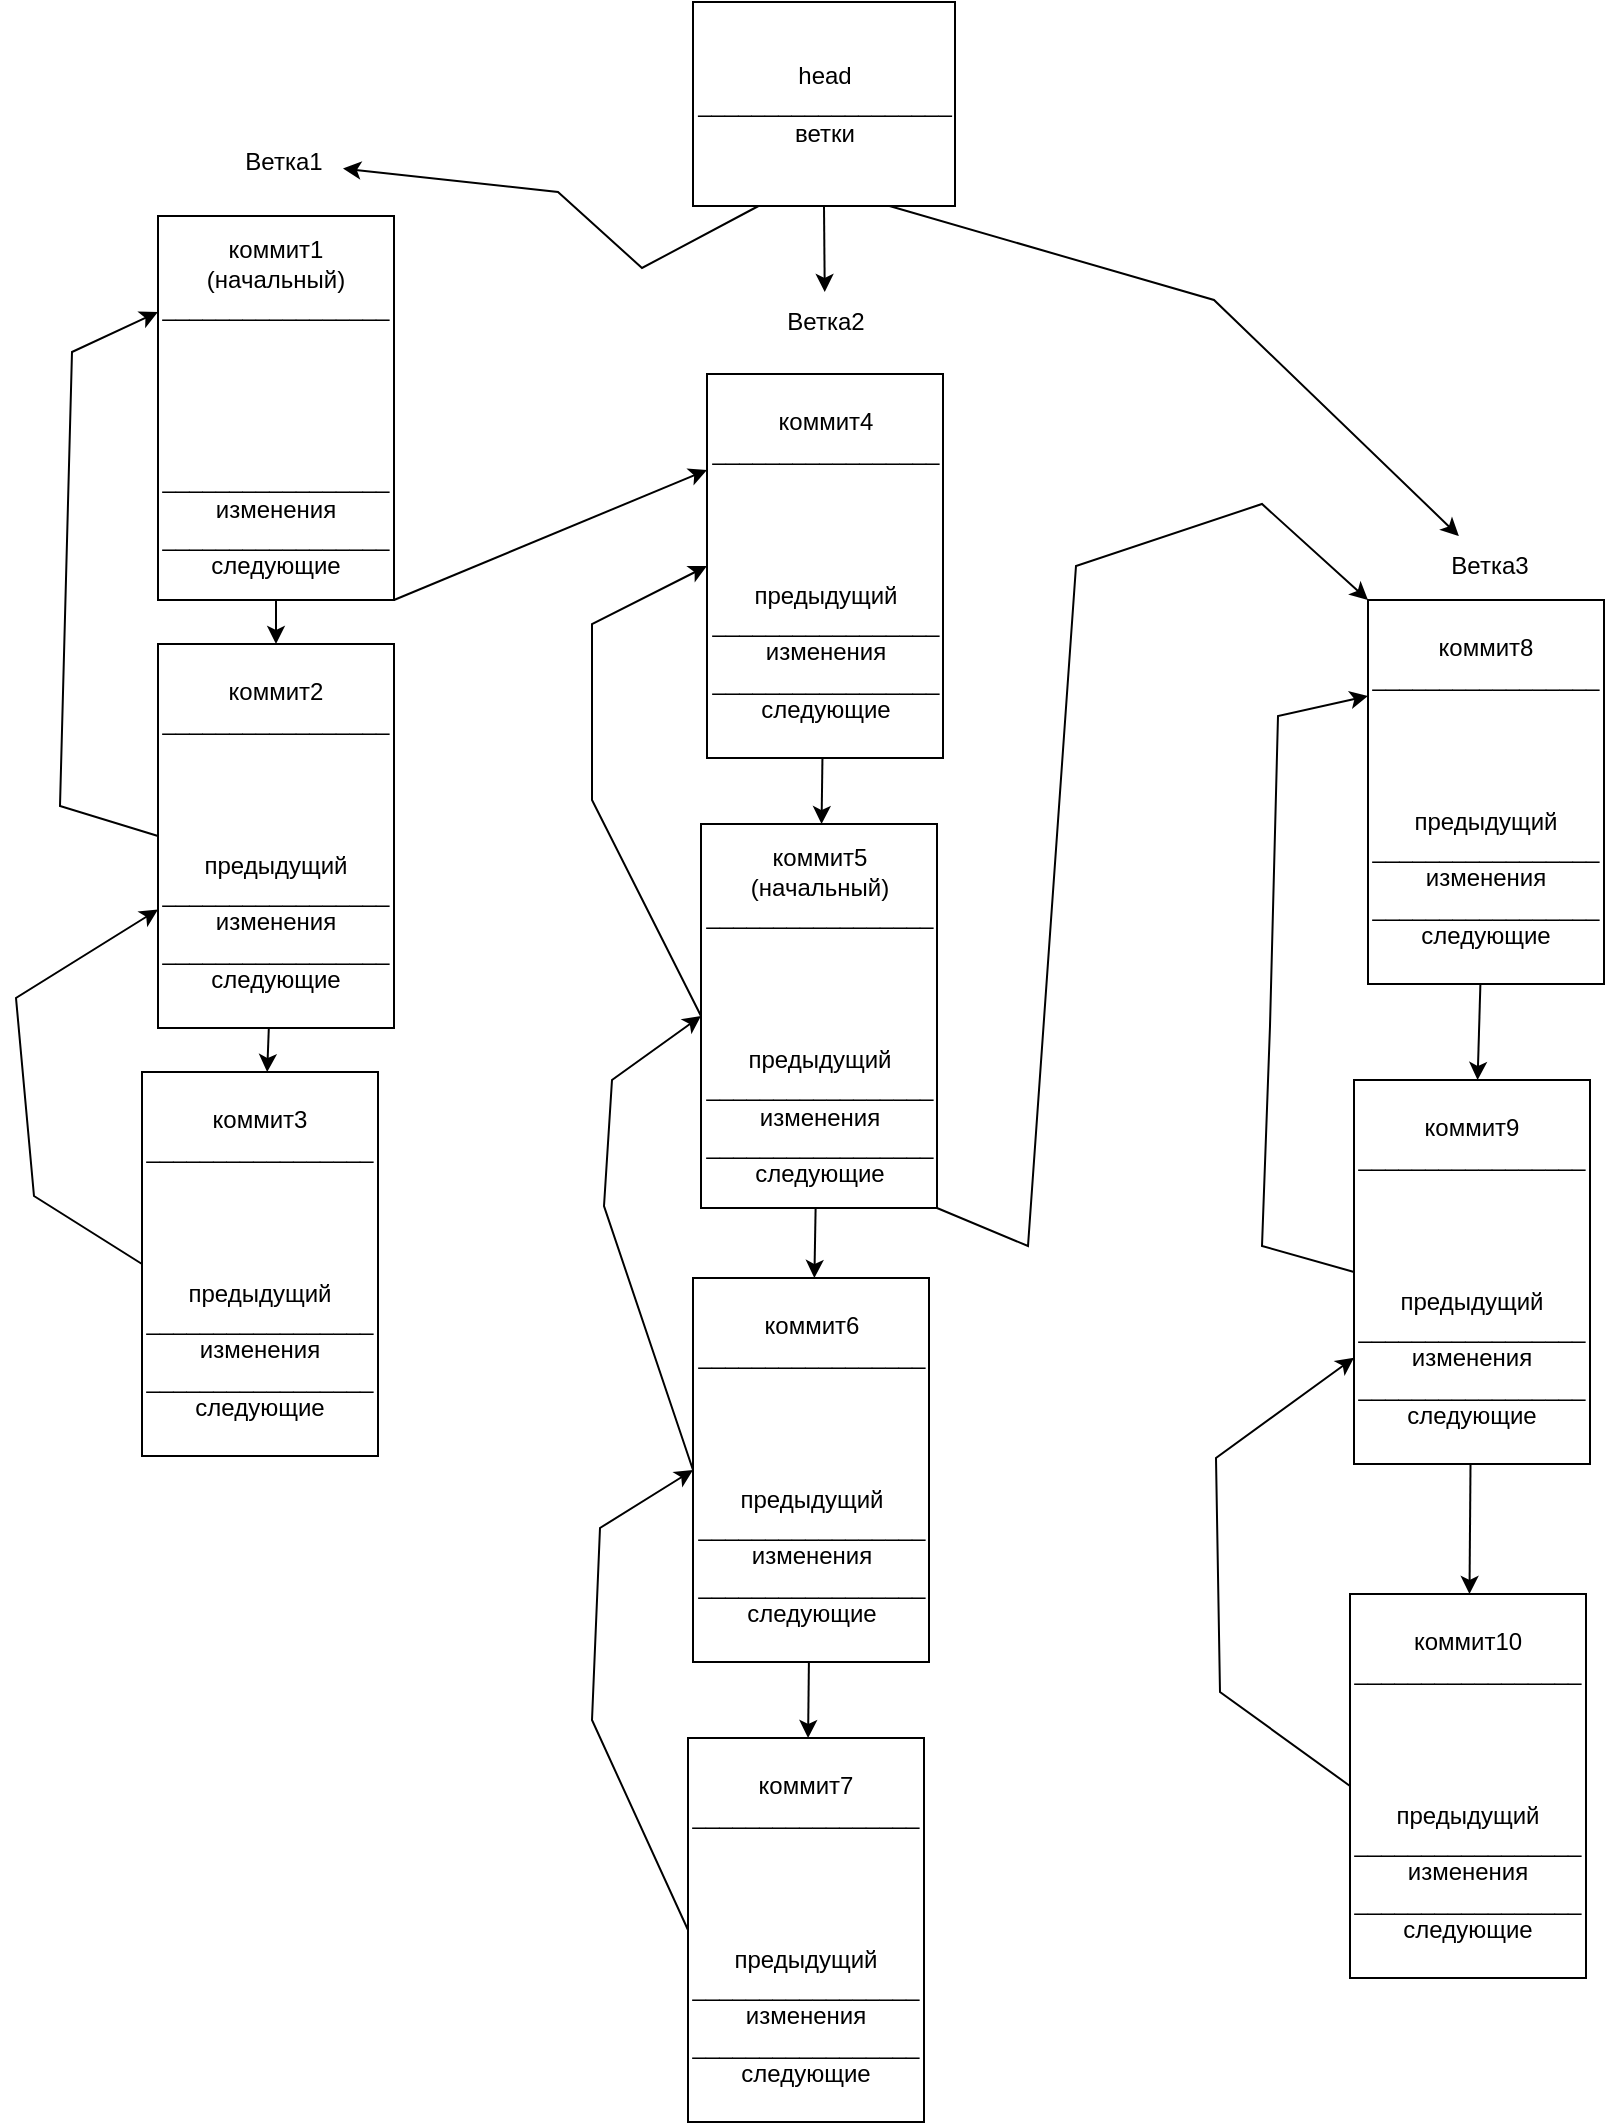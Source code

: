 <mxfile version="20.2.3" type="device"><diagram id="uW3rhP9CU801XPQMWYex" name="Page-1"><mxGraphModel dx="2022" dy="1155" grid="0" gridSize="10" guides="1" tooltips="1" connect="1" arrows="1" fold="1" page="0" pageScale="1" pageWidth="850" pageHeight="1100" math="0" shadow="0"><root><mxCell id="0"/><mxCell id="1" parent="0"/><mxCell id="wUWS8jT7Tf8HRD7YBIdU-1" value="head&lt;br&gt;___________________&lt;br&gt;ветки" style="rounded=0;whiteSpace=wrap;html=1;" vertex="1" parent="1"><mxGeometry x="483.5" y="277" width="131" height="102" as="geometry"/></mxCell><mxCell id="wUWS8jT7Tf8HRD7YBIdU-4" value="" style="endArrow=classic;html=1;rounded=0;" edge="1" parent="1" source="wUWS8jT7Tf8HRD7YBIdU-32" target="wUWS8jT7Tf8HRD7YBIdU-30"><mxGeometry width="50" height="50" relative="1" as="geometry"><mxPoint x="280.399" y="547" as="sourcePoint"/><mxPoint x="280.131" y="683" as="targetPoint"/></mxGeometry></mxCell><mxCell id="wUWS8jT7Tf8HRD7YBIdU-8" value="" style="endArrow=classic;html=1;rounded=0;" edge="1" parent="1" source="wUWS8jT7Tf8HRD7YBIdU-30" target="wUWS8jT7Tf8HRD7YBIdU-33"><mxGeometry width="50" height="50" relative="1" as="geometry"><mxPoint x="280" y="730" as="sourcePoint"/><mxPoint x="278.135" y="933" as="targetPoint"/></mxGeometry></mxCell><mxCell id="wUWS8jT7Tf8HRD7YBIdU-11" value="" style="endArrow=classic;html=1;rounded=0;exitX=1;exitY=1;exitDx=0;exitDy=0;entryX=0;entryY=0.25;entryDx=0;entryDy=0;" edge="1" parent="1" source="wUWS8jT7Tf8HRD7YBIdU-32" target="wUWS8jT7Tf8HRD7YBIdU-44"><mxGeometry width="50" height="50" relative="1" as="geometry"><mxPoint x="314.361" y="547" as="sourcePoint"/><mxPoint x="410" y="615.937" as="targetPoint"/></mxGeometry></mxCell><mxCell id="wUWS8jT7Tf8HRD7YBIdU-18" value="Ветка1" style="text;html=1;strokeColor=none;fillColor=none;align=center;verticalAlign=middle;whiteSpace=wrap;rounded=0;" vertex="1" parent="1"><mxGeometry x="248.5" y="342" width="60" height="30" as="geometry"/></mxCell><mxCell id="wUWS8jT7Tf8HRD7YBIdU-19" value="Ветка2" style="text;html=1;strokeColor=none;fillColor=none;align=center;verticalAlign=middle;whiteSpace=wrap;rounded=0;" vertex="1" parent="1"><mxGeometry x="519.5" y="422" width="60" height="30" as="geometry"/></mxCell><mxCell id="wUWS8jT7Tf8HRD7YBIdU-26" value="Ветка3" style="text;html=1;strokeColor=none;fillColor=none;align=center;verticalAlign=middle;whiteSpace=wrap;rounded=0;" vertex="1" parent="1"><mxGeometry x="852" y="544" width="60" height="30" as="geometry"/></mxCell><mxCell id="wUWS8jT7Tf8HRD7YBIdU-27" value="" style="endArrow=classic;html=1;rounded=0;exitX=0.25;exitY=1;exitDx=0;exitDy=0;" edge="1" parent="1" source="wUWS8jT7Tf8HRD7YBIdU-1" target="wUWS8jT7Tf8HRD7YBIdU-18"><mxGeometry width="50" height="50" relative="1" as="geometry"><mxPoint x="444" y="460" as="sourcePoint"/><mxPoint x="494" y="410" as="targetPoint"/><Array as="points"><mxPoint x="458" y="410"/><mxPoint x="416" y="372"/></Array></mxGeometry></mxCell><mxCell id="wUWS8jT7Tf8HRD7YBIdU-28" value="" style="endArrow=classic;html=1;rounded=0;exitX=0.5;exitY=1;exitDx=0;exitDy=0;" edge="1" parent="1" source="wUWS8jT7Tf8HRD7YBIdU-1" target="wUWS8jT7Tf8HRD7YBIdU-19"><mxGeometry width="50" height="50" relative="1" as="geometry"><mxPoint x="573" y="599" as="sourcePoint"/><mxPoint x="623" y="549" as="targetPoint"/></mxGeometry></mxCell><mxCell id="wUWS8jT7Tf8HRD7YBIdU-29" value="" style="endArrow=classic;html=1;rounded=0;exitX=0.75;exitY=1;exitDx=0;exitDy=0;" edge="1" parent="1" source="wUWS8jT7Tf8HRD7YBIdU-1" target="wUWS8jT7Tf8HRD7YBIdU-26"><mxGeometry width="50" height="50" relative="1" as="geometry"><mxPoint x="705" y="581" as="sourcePoint"/><mxPoint x="755" y="531" as="targetPoint"/><Array as="points"><mxPoint x="744" y="426"/></Array></mxGeometry></mxCell><mxCell id="wUWS8jT7Tf8HRD7YBIdU-30" value="коммит2&lt;br&gt;_________________&lt;br&gt;&lt;br&gt;&lt;br&gt;&lt;br&gt;&lt;br&gt;предыдущий&lt;br&gt;_________________&lt;br&gt;изменения&lt;br&gt;_________________&lt;br&gt;следующие" style="rounded=0;whiteSpace=wrap;html=1;" vertex="1" parent="1"><mxGeometry x="216" y="598" width="118" height="192" as="geometry"/></mxCell><mxCell id="wUWS8jT7Tf8HRD7YBIdU-31" value="" style="endArrow=classic;html=1;rounded=0;exitX=0;exitY=0.5;exitDx=0;exitDy=0;entryX=0;entryY=0.25;entryDx=0;entryDy=0;" edge="1" parent="1" source="wUWS8jT7Tf8HRD7YBIdU-30" target="wUWS8jT7Tf8HRD7YBIdU-32"><mxGeometry width="50" height="50" relative="1" as="geometry"><mxPoint x="83" y="802" as="sourcePoint"/><mxPoint x="236.5" y="547" as="targetPoint"/><Array as="points"><mxPoint x="167" y="679"/><mxPoint x="173" y="452"/></Array></mxGeometry></mxCell><mxCell id="wUWS8jT7Tf8HRD7YBIdU-32" value="коммит1 (начальный)&lt;br&gt;_________________&lt;br&gt;&lt;br&gt;&lt;br&gt;&lt;br&gt;&lt;br&gt;&lt;br&gt;_________________&lt;br&gt;изменения&lt;br&gt;_________________&lt;br&gt;следующие" style="rounded=0;whiteSpace=wrap;html=1;" vertex="1" parent="1"><mxGeometry x="216" y="384" width="118" height="192" as="geometry"/></mxCell><mxCell id="wUWS8jT7Tf8HRD7YBIdU-33" value="коммит3&lt;br&gt;_________________&lt;br&gt;&lt;br&gt;&lt;br&gt;&lt;br&gt;&lt;br&gt;предыдущий&lt;br&gt;_________________&lt;br&gt;изменения&lt;br&gt;_________________&lt;br&gt;следующие" style="rounded=0;whiteSpace=wrap;html=1;" vertex="1" parent="1"><mxGeometry x="208" y="812" width="118" height="192" as="geometry"/></mxCell><mxCell id="wUWS8jT7Tf8HRD7YBIdU-34" value="" style="endArrow=classic;html=1;rounded=0;exitX=0;exitY=0.5;exitDx=0;exitDy=0;" edge="1" parent="1" source="wUWS8jT7Tf8HRD7YBIdU-33" target="wUWS8jT7Tf8HRD7YBIdU-30"><mxGeometry width="50" height="50" relative="1" as="geometry"><mxPoint x="74" y="1037.5" as="sourcePoint"/><mxPoint x="74" y="749.5" as="targetPoint"/><Array as="points"><mxPoint x="154" y="874"/><mxPoint x="145" y="775"/></Array></mxGeometry></mxCell><mxCell id="wUWS8jT7Tf8HRD7YBIdU-37" value="" style="endArrow=classic;html=1;rounded=0;" edge="1" parent="1" source="wUWS8jT7Tf8HRD7YBIdU-41" target="wUWS8jT7Tf8HRD7YBIdU-39"><mxGeometry width="50" height="50" relative="1" as="geometry"><mxPoint x="551.899" y="979" as="sourcePoint"/><mxPoint x="551.631" y="1115" as="targetPoint"/></mxGeometry></mxCell><mxCell id="wUWS8jT7Tf8HRD7YBIdU-38" value="" style="endArrow=classic;html=1;rounded=0;" edge="1" parent="1" source="wUWS8jT7Tf8HRD7YBIdU-39" target="wUWS8jT7Tf8HRD7YBIdU-42"><mxGeometry width="50" height="50" relative="1" as="geometry"><mxPoint x="551.5" y="1162" as="sourcePoint"/><mxPoint x="549.635" y="1365" as="targetPoint"/></mxGeometry></mxCell><mxCell id="wUWS8jT7Tf8HRD7YBIdU-39" value="коммит6&lt;br&gt;_________________&lt;br&gt;&lt;br&gt;&lt;br&gt;&lt;br&gt;&lt;br&gt;предыдущий&lt;br&gt;_________________&lt;br&gt;изменения&lt;br&gt;_________________&lt;br&gt;следующие" style="rounded=0;whiteSpace=wrap;html=1;" vertex="1" parent="1"><mxGeometry x="483.5" y="915" width="118" height="192" as="geometry"/></mxCell><mxCell id="wUWS8jT7Tf8HRD7YBIdU-40" value="" style="endArrow=classic;html=1;rounded=0;exitX=0;exitY=0.5;exitDx=0;exitDy=0;entryX=0;entryY=0.5;entryDx=0;entryDy=0;" edge="1" parent="1" source="wUWS8jT7Tf8HRD7YBIdU-39" target="wUWS8jT7Tf8HRD7YBIdU-41"><mxGeometry width="50" height="50" relative="1" as="geometry"><mxPoint x="354.5" y="1234" as="sourcePoint"/><mxPoint x="508.0" y="979" as="targetPoint"/><Array as="points"><mxPoint x="439" y="879"/><mxPoint x="443" y="816"/></Array></mxGeometry></mxCell><mxCell id="wUWS8jT7Tf8HRD7YBIdU-41" value="коммит5 (начальный)&lt;br&gt;_________________&lt;br&gt;&lt;br&gt;&lt;br&gt;&lt;br&gt;&lt;br&gt;предыдущий&lt;br&gt;_________________&lt;br&gt;изменения&lt;br&gt;_________________&lt;br&gt;следующие" style="rounded=0;whiteSpace=wrap;html=1;" vertex="1" parent="1"><mxGeometry x="487.5" y="688" width="118" height="192" as="geometry"/></mxCell><mxCell id="wUWS8jT7Tf8HRD7YBIdU-42" value="коммит7&lt;br&gt;_________________&lt;br&gt;&lt;br&gt;&lt;br&gt;&lt;br&gt;&lt;br&gt;предыдущий&lt;br&gt;_________________&lt;br&gt;изменения&lt;br&gt;_________________&lt;br&gt;следующие" style="rounded=0;whiteSpace=wrap;html=1;" vertex="1" parent="1"><mxGeometry x="481" y="1145" width="118" height="192" as="geometry"/></mxCell><mxCell id="wUWS8jT7Tf8HRD7YBIdU-43" value="" style="endArrow=classic;html=1;rounded=0;" edge="1" parent="1" source="wUWS8jT7Tf8HRD7YBIdU-44" target="wUWS8jT7Tf8HRD7YBIdU-41"><mxGeometry width="50" height="50" relative="1" as="geometry"><mxPoint x="549.899" y="711" as="sourcePoint"/><mxPoint x="544.5" y="799" as="targetPoint"/></mxGeometry></mxCell><mxCell id="wUWS8jT7Tf8HRD7YBIdU-44" value="коммит4&lt;br&gt;_________________&lt;br&gt;&lt;br&gt;&lt;br&gt;&lt;br&gt;&lt;br&gt;предыдущий&lt;br&gt;_________________&lt;br&gt;изменения&lt;br&gt;_________________&lt;br&gt;следующие" style="rounded=0;whiteSpace=wrap;html=1;" vertex="1" parent="1"><mxGeometry x="490.5" y="463" width="118" height="192" as="geometry"/></mxCell><mxCell id="wUWS8jT7Tf8HRD7YBIdU-46" value="" style="endArrow=classic;html=1;rounded=0;exitX=0;exitY=0.5;exitDx=0;exitDy=0;entryX=0;entryY=0.5;entryDx=0;entryDy=0;" edge="1" parent="1" source="wUWS8jT7Tf8HRD7YBIdU-41" target="wUWS8jT7Tf8HRD7YBIdU-44"><mxGeometry width="50" height="50" relative="1" as="geometry"><mxPoint x="475.5" y="849.0" as="sourcePoint"/><mxPoint x="475.5" y="561.0" as="targetPoint"/><Array as="points"><mxPoint x="433" y="676"/><mxPoint x="433" y="588"/></Array></mxGeometry></mxCell><mxCell id="wUWS8jT7Tf8HRD7YBIdU-47" value="" style="endArrow=classic;html=1;rounded=0;exitX=0;exitY=0.5;exitDx=0;exitDy=0;entryX=0;entryY=0.5;entryDx=0;entryDy=0;" edge="1" parent="1" source="wUWS8jT7Tf8HRD7YBIdU-42" target="wUWS8jT7Tf8HRD7YBIdU-39"><mxGeometry width="50" height="50" relative="1" as="geometry"><mxPoint x="472.5" y="1423.0" as="sourcePoint"/><mxPoint x="472.5" y="1183" as="targetPoint"/><Array as="points"><mxPoint x="433" y="1136"/><mxPoint x="437" y="1040"/></Array></mxGeometry></mxCell><mxCell id="wUWS8jT7Tf8HRD7YBIdU-48" value="" style="endArrow=classic;html=1;rounded=0;" edge="1" parent="1" source="wUWS8jT7Tf8HRD7YBIdU-53" target="wUWS8jT7Tf8HRD7YBIdU-51"><mxGeometry width="50" height="50" relative="1" as="geometry"><mxPoint x="894.399" y="955" as="sourcePoint"/><mxPoint x="894.131" y="1091" as="targetPoint"/></mxGeometry></mxCell><mxCell id="wUWS8jT7Tf8HRD7YBIdU-49" value="" style="endArrow=classic;html=1;rounded=0;" edge="1" parent="1" source="wUWS8jT7Tf8HRD7YBIdU-51" target="wUWS8jT7Tf8HRD7YBIdU-54"><mxGeometry width="50" height="50" relative="1" as="geometry"><mxPoint x="894" y="1138" as="sourcePoint"/><mxPoint x="892.135" y="1341" as="targetPoint"/></mxGeometry></mxCell><mxCell id="wUWS8jT7Tf8HRD7YBIdU-51" value="коммит9&lt;br&gt;_________________&lt;br&gt;&lt;br&gt;&lt;br&gt;&lt;br&gt;&lt;br&gt;предыдущий&lt;br&gt;_________________&lt;br&gt;изменения&lt;br&gt;_________________&lt;br&gt;следующие" style="rounded=0;whiteSpace=wrap;html=1;" vertex="1" parent="1"><mxGeometry x="814" y="816" width="118" height="192" as="geometry"/></mxCell><mxCell id="wUWS8jT7Tf8HRD7YBIdU-52" value="" style="endArrow=classic;html=1;rounded=0;exitX=0;exitY=0.5;exitDx=0;exitDy=0;entryX=0;entryY=0.25;entryDx=0;entryDy=0;" edge="1" parent="1" source="wUWS8jT7Tf8HRD7YBIdU-51" target="wUWS8jT7Tf8HRD7YBIdU-53"><mxGeometry width="50" height="50" relative="1" as="geometry"><mxPoint x="697" y="1210" as="sourcePoint"/><mxPoint x="850.5" y="955" as="targetPoint"/><Array as="points"><mxPoint x="768" y="899"/><mxPoint x="772" y="789"/><mxPoint x="776" y="634"/></Array></mxGeometry></mxCell><mxCell id="wUWS8jT7Tf8HRD7YBIdU-53" value="коммит8&lt;br&gt;_________________&lt;br&gt;&lt;br&gt;&lt;br&gt;&lt;br&gt;&lt;br&gt;предыдущий&lt;br&gt;_________________&lt;br&gt;изменения&lt;br&gt;_________________&lt;br&gt;следующие" style="rounded=0;whiteSpace=wrap;html=1;" vertex="1" parent="1"><mxGeometry x="821" y="576" width="118" height="192" as="geometry"/></mxCell><mxCell id="wUWS8jT7Tf8HRD7YBIdU-54" value="коммит10&lt;br&gt;_________________&lt;br&gt;&lt;br&gt;&lt;br&gt;&lt;br&gt;&lt;br&gt;предыдущий&lt;br&gt;_________________&lt;br&gt;изменения&lt;br&gt;_________________&lt;br&gt;следующие" style="rounded=0;whiteSpace=wrap;html=1;" vertex="1" parent="1"><mxGeometry x="812" y="1073" width="118" height="192" as="geometry"/></mxCell><mxCell id="wUWS8jT7Tf8HRD7YBIdU-55" value="" style="endArrow=classic;html=1;rounded=0;exitX=0;exitY=0.5;exitDx=0;exitDy=0;" edge="1" parent="1" source="wUWS8jT7Tf8HRD7YBIdU-54" target="wUWS8jT7Tf8HRD7YBIdU-51"><mxGeometry width="50" height="50" relative="1" as="geometry"><mxPoint x="688" y="1445.5" as="sourcePoint"/><mxPoint x="688" y="1157.5" as="targetPoint"/><Array as="points"><mxPoint x="747" y="1122"/><mxPoint x="745" y="1005"/></Array></mxGeometry></mxCell><mxCell id="wUWS8jT7Tf8HRD7YBIdU-56" value="" style="endArrow=classic;html=1;rounded=0;exitX=1;exitY=1;exitDx=0;exitDy=0;entryX=0;entryY=0;entryDx=0;entryDy=0;" edge="1" parent="1" source="wUWS8jT7Tf8HRD7YBIdU-41" target="wUWS8jT7Tf8HRD7YBIdU-53"><mxGeometry width="50" height="50" relative="1" as="geometry"><mxPoint x="677" y="648" as="sourcePoint"/><mxPoint x="727" y="598" as="targetPoint"/><Array as="points"><mxPoint x="651" y="899"/><mxPoint x="675" y="559"/><mxPoint x="768" y="528"/></Array></mxGeometry></mxCell></root></mxGraphModel></diagram></mxfile>